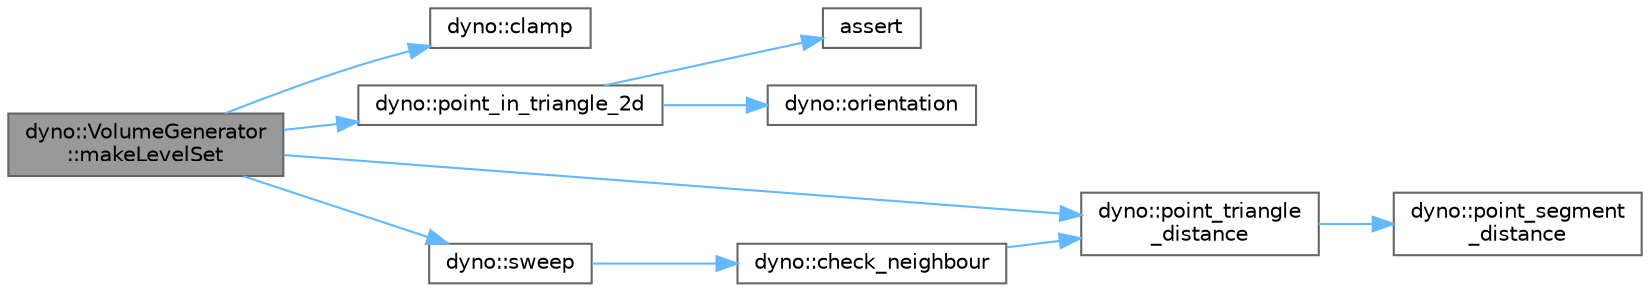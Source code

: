digraph "dyno::VolumeGenerator::makeLevelSet"
{
 // LATEX_PDF_SIZE
  bgcolor="transparent";
  edge [fontname=Helvetica,fontsize=10,labelfontname=Helvetica,labelfontsize=10];
  node [fontname=Helvetica,fontsize=10,shape=box,height=0.2,width=0.4];
  rankdir="LR";
  Node1 [id="Node000001",label="dyno::VolumeGenerator\l::makeLevelSet",height=0.2,width=0.4,color="gray40", fillcolor="grey60", style="filled", fontcolor="black",tooltip=" "];
  Node1 -> Node2 [id="edge1_Node000001_Node000002",color="steelblue1",style="solid",tooltip=" "];
  Node2 [id="Node000002",label="dyno::clamp",height=0.2,width=0.4,color="grey40", fillcolor="white", style="filled",URL="$namespacedyno.html#abd3e5cc4bd0a05f79e85c2eff969be87",tooltip=" "];
  Node1 -> Node3 [id="edge2_Node000001_Node000003",color="steelblue1",style="solid",tooltip=" "];
  Node3 [id="Node000003",label="dyno::point_in_triangle_2d",height=0.2,width=0.4,color="grey40", fillcolor="white", style="filled",URL="$namespacedyno.html#a3819361c7504d9037e21419bd3fa7658",tooltip=" "];
  Node3 -> Node4 [id="edge3_Node000003_Node000004",color="steelblue1",style="solid",tooltip=" "];
  Node4 [id="Node000004",label="assert",height=0.2,width=0.4,color="grey40", fillcolor="white", style="filled",URL="$_vulkan_swap_chain_8cpp.html#a21b5a77bb7dd2ff2a93f6c086da96d46",tooltip=" "];
  Node3 -> Node5 [id="edge4_Node000003_Node000005",color="steelblue1",style="solid",tooltip=" "];
  Node5 [id="Node000005",label="dyno::orientation",height=0.2,width=0.4,color="grey40", fillcolor="white", style="filled",URL="$namespacedyno.html#a87255d64a4b1c4d8e8caa1299076b5e7",tooltip=" "];
  Node1 -> Node6 [id="edge5_Node000001_Node000006",color="steelblue1",style="solid",tooltip=" "];
  Node6 [id="Node000006",label="dyno::point_triangle\l_distance",height=0.2,width=0.4,color="grey40", fillcolor="white", style="filled",URL="$namespacedyno.html#a89e43b7baee781bd78bd62d0f89b5249",tooltip=" "];
  Node6 -> Node7 [id="edge6_Node000006_Node000007",color="steelblue1",style="solid",tooltip=" "];
  Node7 [id="Node000007",label="dyno::point_segment\l_distance",height=0.2,width=0.4,color="grey40", fillcolor="white", style="filled",URL="$namespacedyno.html#a3a3dcf75e9cb466e5b3d18c1372b8a57",tooltip=" "];
  Node1 -> Node8 [id="edge7_Node000001_Node000008",color="steelblue1",style="solid",tooltip=" "];
  Node8 [id="Node000008",label="dyno::sweep",height=0.2,width=0.4,color="grey40", fillcolor="white", style="filled",URL="$namespacedyno.html#aa644342b8277f75165ed61b14b803107",tooltip=" "];
  Node8 -> Node9 [id="edge8_Node000008_Node000009",color="steelblue1",style="solid",tooltip=" "];
  Node9 [id="Node000009",label="dyno::check_neighbour",height=0.2,width=0.4,color="grey40", fillcolor="white", style="filled",URL="$namespacedyno.html#abb97b1c79e707e4e317243bcdba764b2",tooltip=" "];
  Node9 -> Node6 [id="edge9_Node000009_Node000006",color="steelblue1",style="solid",tooltip=" "];
}
